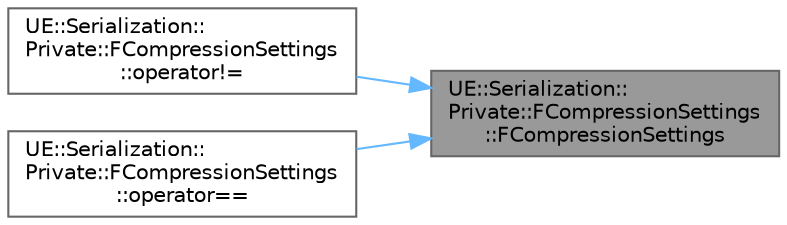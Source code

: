 digraph "UE::Serialization::Private::FCompressionSettings::FCompressionSettings"
{
 // INTERACTIVE_SVG=YES
 // LATEX_PDF_SIZE
  bgcolor="transparent";
  edge [fontname=Helvetica,fontsize=10,labelfontname=Helvetica,labelfontsize=10];
  node [fontname=Helvetica,fontsize=10,shape=box,height=0.2,width=0.4];
  rankdir="RL";
  Node1 [id="Node000001",label="UE::Serialization::\lPrivate::FCompressionSettings\l::FCompressionSettings",height=0.2,width=0.4,color="gray40", fillcolor="grey60", style="filled", fontcolor="black",tooltip=" "];
  Node1 -> Node2 [id="edge1_Node000001_Node000002",dir="back",color="steelblue1",style="solid",tooltip=" "];
  Node2 [id="Node000002",label="UE::Serialization::\lPrivate::FCompressionSettings\l::operator!=",height=0.2,width=0.4,color="grey40", fillcolor="white", style="filled",URL="$d9/da2/structUE_1_1Serialization_1_1Private_1_1FCompressionSettings.html#abd9795d75b768f52735c6531c3b1e7b1",tooltip=" "];
  Node1 -> Node3 [id="edge2_Node000001_Node000003",dir="back",color="steelblue1",style="solid",tooltip=" "];
  Node3 [id="Node000003",label="UE::Serialization::\lPrivate::FCompressionSettings\l::operator==",height=0.2,width=0.4,color="grey40", fillcolor="white", style="filled",URL="$d9/da2/structUE_1_1Serialization_1_1Private_1_1FCompressionSettings.html#ac79cdd96f1fbf888b2fc1707a30f805f",tooltip=" "];
}
